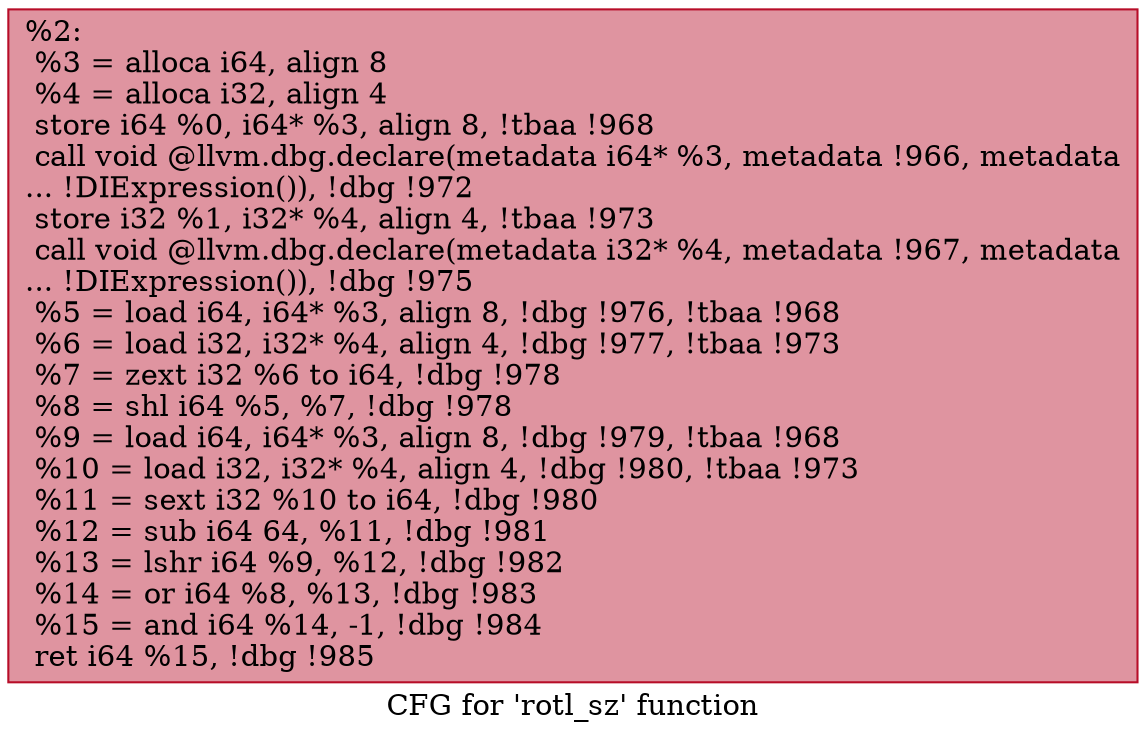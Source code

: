 digraph "CFG for 'rotl_sz' function" {
	label="CFG for 'rotl_sz' function";

	Node0x22a64d0 [shape=record,color="#b70d28ff", style=filled, fillcolor="#b70d2870",label="{%2:\l  %3 = alloca i64, align 8\l  %4 = alloca i32, align 4\l  store i64 %0, i64* %3, align 8, !tbaa !968\l  call void @llvm.dbg.declare(metadata i64* %3, metadata !966, metadata\l... !DIExpression()), !dbg !972\l  store i32 %1, i32* %4, align 4, !tbaa !973\l  call void @llvm.dbg.declare(metadata i32* %4, metadata !967, metadata\l... !DIExpression()), !dbg !975\l  %5 = load i64, i64* %3, align 8, !dbg !976, !tbaa !968\l  %6 = load i32, i32* %4, align 4, !dbg !977, !tbaa !973\l  %7 = zext i32 %6 to i64, !dbg !978\l  %8 = shl i64 %5, %7, !dbg !978\l  %9 = load i64, i64* %3, align 8, !dbg !979, !tbaa !968\l  %10 = load i32, i32* %4, align 4, !dbg !980, !tbaa !973\l  %11 = sext i32 %10 to i64, !dbg !980\l  %12 = sub i64 64, %11, !dbg !981\l  %13 = lshr i64 %9, %12, !dbg !982\l  %14 = or i64 %8, %13, !dbg !983\l  %15 = and i64 %14, -1, !dbg !984\l  ret i64 %15, !dbg !985\l}"];
}
